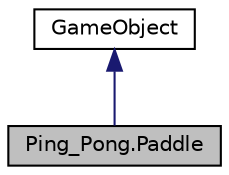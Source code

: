 digraph "Ping_Pong.Paddle"
{
  edge [fontname="Helvetica",fontsize="10",labelfontname="Helvetica",labelfontsize="10"];
  node [fontname="Helvetica",fontsize="10",shape=record];
  Node0 [label="Ping_Pong.Paddle",height=0.2,width=0.4,color="black", fillcolor="grey75", style="filled", fontcolor="black"];
  Node1 -> Node0 [dir="back",color="midnightblue",fontsize="10",style="solid"];
  Node1 [label="GameObject",height=0.2,width=0.4,color="black", fillcolor="white", style="filled",URL="$class_ping___pong_1_1_game_object.html"];
}
